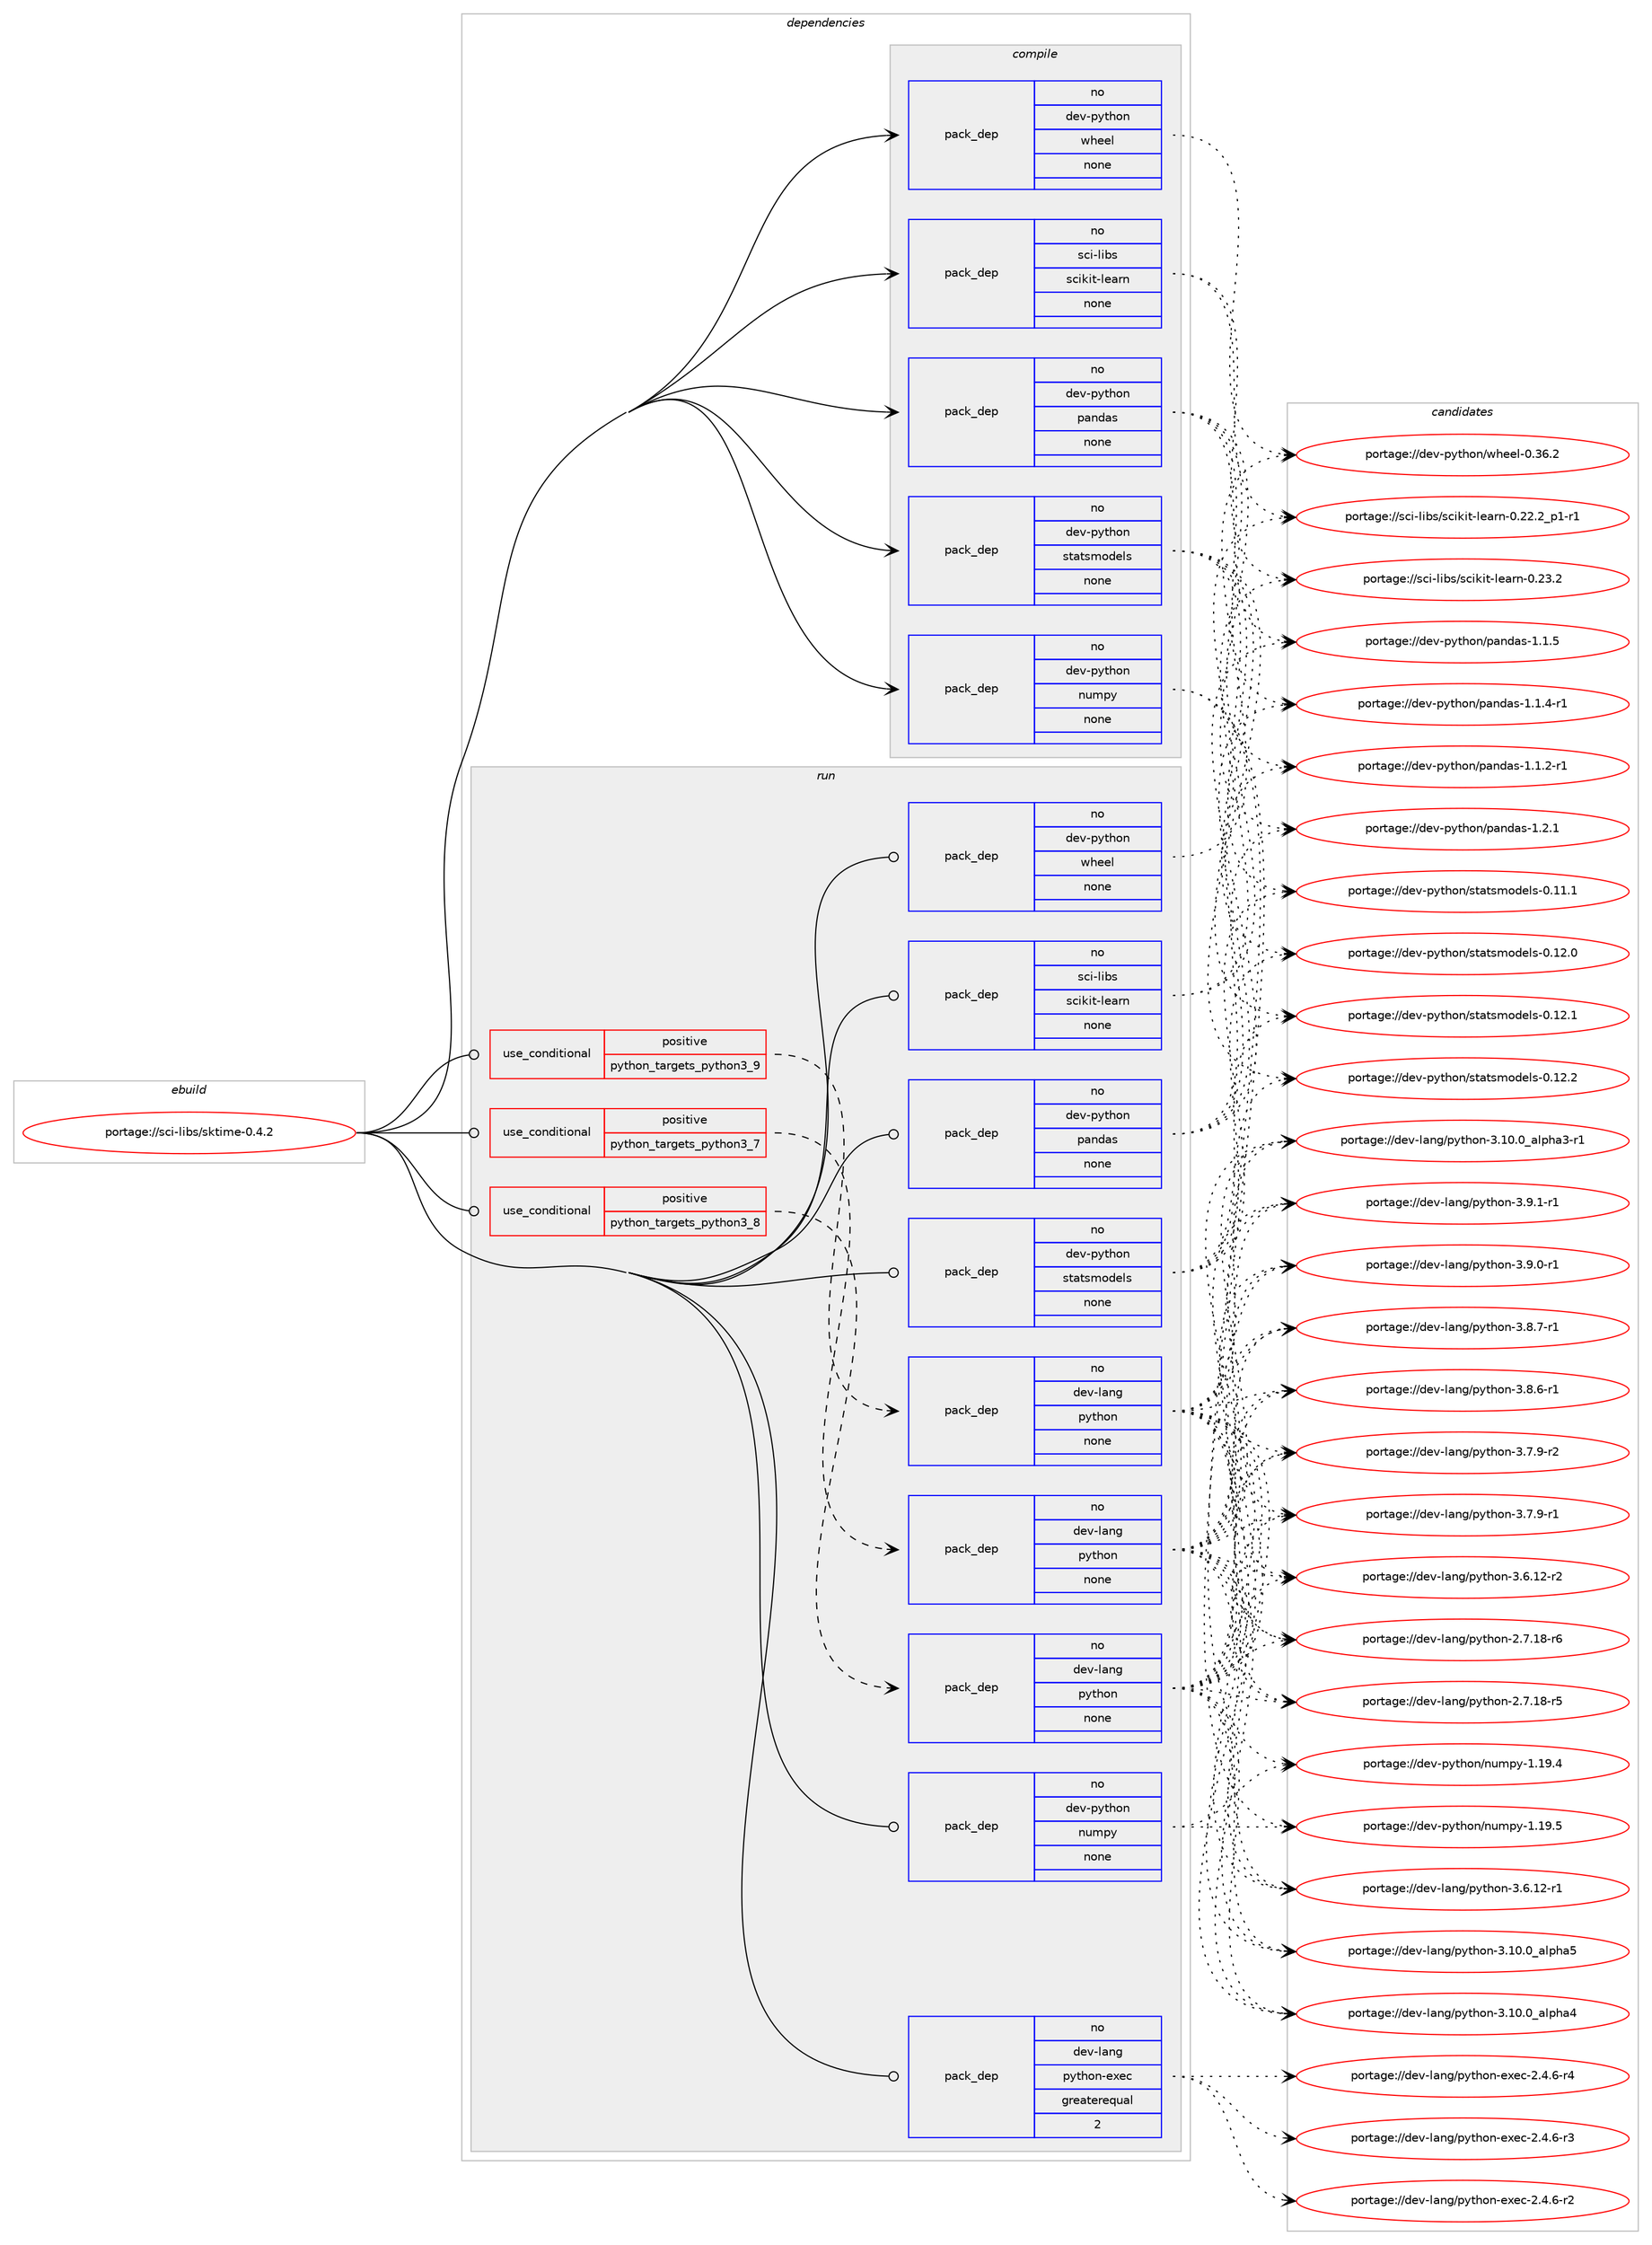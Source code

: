 digraph prolog {

# *************
# Graph options
# *************

newrank=true;
concentrate=true;
compound=true;
graph [rankdir=LR,fontname=Helvetica,fontsize=10,ranksep=1.5];#, ranksep=2.5, nodesep=0.2];
edge  [arrowhead=vee];
node  [fontname=Helvetica,fontsize=10];

# **********
# The ebuild
# **********

subgraph cluster_leftcol {
color=gray;
label=<<i>ebuild</i>>;
id [label="portage://sci-libs/sktime-0.4.2", color=red, width=4, href="../sci-libs/sktime-0.4.2.svg"];
}

# ****************
# The dependencies
# ****************

subgraph cluster_midcol {
color=gray;
label=<<i>dependencies</i>>;
subgraph cluster_compile {
fillcolor="#eeeeee";
style=filled;
label=<<i>compile</i>>;
subgraph pack11214 {
dependency16321 [label=<<TABLE BORDER="0" CELLBORDER="1" CELLSPACING="0" CELLPADDING="4" WIDTH="220"><TR><TD ROWSPAN="6" CELLPADDING="30">pack_dep</TD></TR><TR><TD WIDTH="110">no</TD></TR><TR><TD>dev-python</TD></TR><TR><TD>numpy</TD></TR><TR><TD>none</TD></TR><TR><TD></TD></TR></TABLE>>, shape=none, color=blue];
}
id:e -> dependency16321:w [weight=20,style="solid",arrowhead="vee"];
subgraph pack11215 {
dependency16322 [label=<<TABLE BORDER="0" CELLBORDER="1" CELLSPACING="0" CELLPADDING="4" WIDTH="220"><TR><TD ROWSPAN="6" CELLPADDING="30">pack_dep</TD></TR><TR><TD WIDTH="110">no</TD></TR><TR><TD>dev-python</TD></TR><TR><TD>pandas</TD></TR><TR><TD>none</TD></TR><TR><TD></TD></TR></TABLE>>, shape=none, color=blue];
}
id:e -> dependency16322:w [weight=20,style="solid",arrowhead="vee"];
subgraph pack11216 {
dependency16323 [label=<<TABLE BORDER="0" CELLBORDER="1" CELLSPACING="0" CELLPADDING="4" WIDTH="220"><TR><TD ROWSPAN="6" CELLPADDING="30">pack_dep</TD></TR><TR><TD WIDTH="110">no</TD></TR><TR><TD>dev-python</TD></TR><TR><TD>statsmodels</TD></TR><TR><TD>none</TD></TR><TR><TD></TD></TR></TABLE>>, shape=none, color=blue];
}
id:e -> dependency16323:w [weight=20,style="solid",arrowhead="vee"];
subgraph pack11217 {
dependency16324 [label=<<TABLE BORDER="0" CELLBORDER="1" CELLSPACING="0" CELLPADDING="4" WIDTH="220"><TR><TD ROWSPAN="6" CELLPADDING="30">pack_dep</TD></TR><TR><TD WIDTH="110">no</TD></TR><TR><TD>dev-python</TD></TR><TR><TD>wheel</TD></TR><TR><TD>none</TD></TR><TR><TD></TD></TR></TABLE>>, shape=none, color=blue];
}
id:e -> dependency16324:w [weight=20,style="solid",arrowhead="vee"];
subgraph pack11218 {
dependency16325 [label=<<TABLE BORDER="0" CELLBORDER="1" CELLSPACING="0" CELLPADDING="4" WIDTH="220"><TR><TD ROWSPAN="6" CELLPADDING="30">pack_dep</TD></TR><TR><TD WIDTH="110">no</TD></TR><TR><TD>sci-libs</TD></TR><TR><TD>scikit-learn</TD></TR><TR><TD>none</TD></TR><TR><TD></TD></TR></TABLE>>, shape=none, color=blue];
}
id:e -> dependency16325:w [weight=20,style="solid",arrowhead="vee"];
}
subgraph cluster_compileandrun {
fillcolor="#eeeeee";
style=filled;
label=<<i>compile and run</i>>;
}
subgraph cluster_run {
fillcolor="#eeeeee";
style=filled;
label=<<i>run</i>>;
subgraph cond4982 {
dependency16326 [label=<<TABLE BORDER="0" CELLBORDER="1" CELLSPACING="0" CELLPADDING="4"><TR><TD ROWSPAN="3" CELLPADDING="10">use_conditional</TD></TR><TR><TD>positive</TD></TR><TR><TD>python_targets_python3_7</TD></TR></TABLE>>, shape=none, color=red];
subgraph pack11219 {
dependency16327 [label=<<TABLE BORDER="0" CELLBORDER="1" CELLSPACING="0" CELLPADDING="4" WIDTH="220"><TR><TD ROWSPAN="6" CELLPADDING="30">pack_dep</TD></TR><TR><TD WIDTH="110">no</TD></TR><TR><TD>dev-lang</TD></TR><TR><TD>python</TD></TR><TR><TD>none</TD></TR><TR><TD></TD></TR></TABLE>>, shape=none, color=blue];
}
dependency16326:e -> dependency16327:w [weight=20,style="dashed",arrowhead="vee"];
}
id:e -> dependency16326:w [weight=20,style="solid",arrowhead="odot"];
subgraph cond4983 {
dependency16328 [label=<<TABLE BORDER="0" CELLBORDER="1" CELLSPACING="0" CELLPADDING="4"><TR><TD ROWSPAN="3" CELLPADDING="10">use_conditional</TD></TR><TR><TD>positive</TD></TR><TR><TD>python_targets_python3_8</TD></TR></TABLE>>, shape=none, color=red];
subgraph pack11220 {
dependency16329 [label=<<TABLE BORDER="0" CELLBORDER="1" CELLSPACING="0" CELLPADDING="4" WIDTH="220"><TR><TD ROWSPAN="6" CELLPADDING="30">pack_dep</TD></TR><TR><TD WIDTH="110">no</TD></TR><TR><TD>dev-lang</TD></TR><TR><TD>python</TD></TR><TR><TD>none</TD></TR><TR><TD></TD></TR></TABLE>>, shape=none, color=blue];
}
dependency16328:e -> dependency16329:w [weight=20,style="dashed",arrowhead="vee"];
}
id:e -> dependency16328:w [weight=20,style="solid",arrowhead="odot"];
subgraph cond4984 {
dependency16330 [label=<<TABLE BORDER="0" CELLBORDER="1" CELLSPACING="0" CELLPADDING="4"><TR><TD ROWSPAN="3" CELLPADDING="10">use_conditional</TD></TR><TR><TD>positive</TD></TR><TR><TD>python_targets_python3_9</TD></TR></TABLE>>, shape=none, color=red];
subgraph pack11221 {
dependency16331 [label=<<TABLE BORDER="0" CELLBORDER="1" CELLSPACING="0" CELLPADDING="4" WIDTH="220"><TR><TD ROWSPAN="6" CELLPADDING="30">pack_dep</TD></TR><TR><TD WIDTH="110">no</TD></TR><TR><TD>dev-lang</TD></TR><TR><TD>python</TD></TR><TR><TD>none</TD></TR><TR><TD></TD></TR></TABLE>>, shape=none, color=blue];
}
dependency16330:e -> dependency16331:w [weight=20,style="dashed",arrowhead="vee"];
}
id:e -> dependency16330:w [weight=20,style="solid",arrowhead="odot"];
subgraph pack11222 {
dependency16332 [label=<<TABLE BORDER="0" CELLBORDER="1" CELLSPACING="0" CELLPADDING="4" WIDTH="220"><TR><TD ROWSPAN="6" CELLPADDING="30">pack_dep</TD></TR><TR><TD WIDTH="110">no</TD></TR><TR><TD>dev-lang</TD></TR><TR><TD>python-exec</TD></TR><TR><TD>greaterequal</TD></TR><TR><TD>2</TD></TR></TABLE>>, shape=none, color=blue];
}
id:e -> dependency16332:w [weight=20,style="solid",arrowhead="odot"];
subgraph pack11223 {
dependency16333 [label=<<TABLE BORDER="0" CELLBORDER="1" CELLSPACING="0" CELLPADDING="4" WIDTH="220"><TR><TD ROWSPAN="6" CELLPADDING="30">pack_dep</TD></TR><TR><TD WIDTH="110">no</TD></TR><TR><TD>dev-python</TD></TR><TR><TD>numpy</TD></TR><TR><TD>none</TD></TR><TR><TD></TD></TR></TABLE>>, shape=none, color=blue];
}
id:e -> dependency16333:w [weight=20,style="solid",arrowhead="odot"];
subgraph pack11224 {
dependency16334 [label=<<TABLE BORDER="0" CELLBORDER="1" CELLSPACING="0" CELLPADDING="4" WIDTH="220"><TR><TD ROWSPAN="6" CELLPADDING="30">pack_dep</TD></TR><TR><TD WIDTH="110">no</TD></TR><TR><TD>dev-python</TD></TR><TR><TD>pandas</TD></TR><TR><TD>none</TD></TR><TR><TD></TD></TR></TABLE>>, shape=none, color=blue];
}
id:e -> dependency16334:w [weight=20,style="solid",arrowhead="odot"];
subgraph pack11225 {
dependency16335 [label=<<TABLE BORDER="0" CELLBORDER="1" CELLSPACING="0" CELLPADDING="4" WIDTH="220"><TR><TD ROWSPAN="6" CELLPADDING="30">pack_dep</TD></TR><TR><TD WIDTH="110">no</TD></TR><TR><TD>dev-python</TD></TR><TR><TD>statsmodels</TD></TR><TR><TD>none</TD></TR><TR><TD></TD></TR></TABLE>>, shape=none, color=blue];
}
id:e -> dependency16335:w [weight=20,style="solid",arrowhead="odot"];
subgraph pack11226 {
dependency16336 [label=<<TABLE BORDER="0" CELLBORDER="1" CELLSPACING="0" CELLPADDING="4" WIDTH="220"><TR><TD ROWSPAN="6" CELLPADDING="30">pack_dep</TD></TR><TR><TD WIDTH="110">no</TD></TR><TR><TD>dev-python</TD></TR><TR><TD>wheel</TD></TR><TR><TD>none</TD></TR><TR><TD></TD></TR></TABLE>>, shape=none, color=blue];
}
id:e -> dependency16336:w [weight=20,style="solid",arrowhead="odot"];
subgraph pack11227 {
dependency16337 [label=<<TABLE BORDER="0" CELLBORDER="1" CELLSPACING="0" CELLPADDING="4" WIDTH="220"><TR><TD ROWSPAN="6" CELLPADDING="30">pack_dep</TD></TR><TR><TD WIDTH="110">no</TD></TR><TR><TD>sci-libs</TD></TR><TR><TD>scikit-learn</TD></TR><TR><TD>none</TD></TR><TR><TD></TD></TR></TABLE>>, shape=none, color=blue];
}
id:e -> dependency16337:w [weight=20,style="solid",arrowhead="odot"];
}
}

# **************
# The candidates
# **************

subgraph cluster_choices {
rank=same;
color=gray;
label=<<i>candidates</i>>;

subgraph choice11214 {
color=black;
nodesep=1;
choice100101118451121211161041111104711011710911212145494649574653 [label="portage://dev-python/numpy-1.19.5", color=red, width=4,href="../dev-python/numpy-1.19.5.svg"];
choice100101118451121211161041111104711011710911212145494649574652 [label="portage://dev-python/numpy-1.19.4", color=red, width=4,href="../dev-python/numpy-1.19.4.svg"];
dependency16321:e -> choice100101118451121211161041111104711011710911212145494649574653:w [style=dotted,weight="100"];
dependency16321:e -> choice100101118451121211161041111104711011710911212145494649574652:w [style=dotted,weight="100"];
}
subgraph choice11215 {
color=black;
nodesep=1;
choice10010111845112121116104111110471129711010097115454946504649 [label="portage://dev-python/pandas-1.2.1", color=red, width=4,href="../dev-python/pandas-1.2.1.svg"];
choice10010111845112121116104111110471129711010097115454946494653 [label="portage://dev-python/pandas-1.1.5", color=red, width=4,href="../dev-python/pandas-1.1.5.svg"];
choice100101118451121211161041111104711297110100971154549464946524511449 [label="portage://dev-python/pandas-1.1.4-r1", color=red, width=4,href="../dev-python/pandas-1.1.4-r1.svg"];
choice100101118451121211161041111104711297110100971154549464946504511449 [label="portage://dev-python/pandas-1.1.2-r1", color=red, width=4,href="../dev-python/pandas-1.1.2-r1.svg"];
dependency16322:e -> choice10010111845112121116104111110471129711010097115454946504649:w [style=dotted,weight="100"];
dependency16322:e -> choice10010111845112121116104111110471129711010097115454946494653:w [style=dotted,weight="100"];
dependency16322:e -> choice100101118451121211161041111104711297110100971154549464946524511449:w [style=dotted,weight="100"];
dependency16322:e -> choice100101118451121211161041111104711297110100971154549464946504511449:w [style=dotted,weight="100"];
}
subgraph choice11216 {
color=black;
nodesep=1;
choice10010111845112121116104111110471151169711611510911110010110811545484649504650 [label="portage://dev-python/statsmodels-0.12.2", color=red, width=4,href="../dev-python/statsmodels-0.12.2.svg"];
choice10010111845112121116104111110471151169711611510911110010110811545484649504649 [label="portage://dev-python/statsmodels-0.12.1", color=red, width=4,href="../dev-python/statsmodels-0.12.1.svg"];
choice10010111845112121116104111110471151169711611510911110010110811545484649504648 [label="portage://dev-python/statsmodels-0.12.0", color=red, width=4,href="../dev-python/statsmodels-0.12.0.svg"];
choice10010111845112121116104111110471151169711611510911110010110811545484649494649 [label="portage://dev-python/statsmodels-0.11.1", color=red, width=4,href="../dev-python/statsmodels-0.11.1.svg"];
dependency16323:e -> choice10010111845112121116104111110471151169711611510911110010110811545484649504650:w [style=dotted,weight="100"];
dependency16323:e -> choice10010111845112121116104111110471151169711611510911110010110811545484649504649:w [style=dotted,weight="100"];
dependency16323:e -> choice10010111845112121116104111110471151169711611510911110010110811545484649504648:w [style=dotted,weight="100"];
dependency16323:e -> choice10010111845112121116104111110471151169711611510911110010110811545484649494649:w [style=dotted,weight="100"];
}
subgraph choice11217 {
color=black;
nodesep=1;
choice100101118451121211161041111104711910410110110845484651544650 [label="portage://dev-python/wheel-0.36.2", color=red, width=4,href="../dev-python/wheel-0.36.2.svg"];
dependency16324:e -> choice100101118451121211161041111104711910410110110845484651544650:w [style=dotted,weight="100"];
}
subgraph choice11218 {
color=black;
nodesep=1;
choice1159910545108105981154711599105107105116451081019711411045484650514650 [label="portage://sci-libs/scikit-learn-0.23.2", color=red, width=4,href="../sci-libs/scikit-learn-0.23.2.svg"];
choice115991054510810598115471159910510710511645108101971141104548465050465095112494511449 [label="portage://sci-libs/scikit-learn-0.22.2_p1-r1", color=red, width=4,href="../sci-libs/scikit-learn-0.22.2_p1-r1.svg"];
dependency16325:e -> choice1159910545108105981154711599105107105116451081019711411045484650514650:w [style=dotted,weight="100"];
dependency16325:e -> choice115991054510810598115471159910510710511645108101971141104548465050465095112494511449:w [style=dotted,weight="100"];
}
subgraph choice11219 {
color=black;
nodesep=1;
choice1001011184510897110103471121211161041111104551465746494511449 [label="portage://dev-lang/python-3.9.1-r1", color=red, width=4,href="../dev-lang/python-3.9.1-r1.svg"];
choice1001011184510897110103471121211161041111104551465746484511449 [label="portage://dev-lang/python-3.9.0-r1", color=red, width=4,href="../dev-lang/python-3.9.0-r1.svg"];
choice1001011184510897110103471121211161041111104551465646554511449 [label="portage://dev-lang/python-3.8.7-r1", color=red, width=4,href="../dev-lang/python-3.8.7-r1.svg"];
choice1001011184510897110103471121211161041111104551465646544511449 [label="portage://dev-lang/python-3.8.6-r1", color=red, width=4,href="../dev-lang/python-3.8.6-r1.svg"];
choice1001011184510897110103471121211161041111104551465546574511450 [label="portage://dev-lang/python-3.7.9-r2", color=red, width=4,href="../dev-lang/python-3.7.9-r2.svg"];
choice1001011184510897110103471121211161041111104551465546574511449 [label="portage://dev-lang/python-3.7.9-r1", color=red, width=4,href="../dev-lang/python-3.7.9-r1.svg"];
choice100101118451089711010347112121116104111110455146544649504511450 [label="portage://dev-lang/python-3.6.12-r2", color=red, width=4,href="../dev-lang/python-3.6.12-r2.svg"];
choice100101118451089711010347112121116104111110455146544649504511449 [label="portage://dev-lang/python-3.6.12-r1", color=red, width=4,href="../dev-lang/python-3.6.12-r1.svg"];
choice1001011184510897110103471121211161041111104551464948464895971081121049753 [label="portage://dev-lang/python-3.10.0_alpha5", color=red, width=4,href="../dev-lang/python-3.10.0_alpha5.svg"];
choice1001011184510897110103471121211161041111104551464948464895971081121049752 [label="portage://dev-lang/python-3.10.0_alpha4", color=red, width=4,href="../dev-lang/python-3.10.0_alpha4.svg"];
choice10010111845108971101034711212111610411111045514649484648959710811210497514511449 [label="portage://dev-lang/python-3.10.0_alpha3-r1", color=red, width=4,href="../dev-lang/python-3.10.0_alpha3-r1.svg"];
choice100101118451089711010347112121116104111110455046554649564511454 [label="portage://dev-lang/python-2.7.18-r6", color=red, width=4,href="../dev-lang/python-2.7.18-r6.svg"];
choice100101118451089711010347112121116104111110455046554649564511453 [label="portage://dev-lang/python-2.7.18-r5", color=red, width=4,href="../dev-lang/python-2.7.18-r5.svg"];
dependency16327:e -> choice1001011184510897110103471121211161041111104551465746494511449:w [style=dotted,weight="100"];
dependency16327:e -> choice1001011184510897110103471121211161041111104551465746484511449:w [style=dotted,weight="100"];
dependency16327:e -> choice1001011184510897110103471121211161041111104551465646554511449:w [style=dotted,weight="100"];
dependency16327:e -> choice1001011184510897110103471121211161041111104551465646544511449:w [style=dotted,weight="100"];
dependency16327:e -> choice1001011184510897110103471121211161041111104551465546574511450:w [style=dotted,weight="100"];
dependency16327:e -> choice1001011184510897110103471121211161041111104551465546574511449:w [style=dotted,weight="100"];
dependency16327:e -> choice100101118451089711010347112121116104111110455146544649504511450:w [style=dotted,weight="100"];
dependency16327:e -> choice100101118451089711010347112121116104111110455146544649504511449:w [style=dotted,weight="100"];
dependency16327:e -> choice1001011184510897110103471121211161041111104551464948464895971081121049753:w [style=dotted,weight="100"];
dependency16327:e -> choice1001011184510897110103471121211161041111104551464948464895971081121049752:w [style=dotted,weight="100"];
dependency16327:e -> choice10010111845108971101034711212111610411111045514649484648959710811210497514511449:w [style=dotted,weight="100"];
dependency16327:e -> choice100101118451089711010347112121116104111110455046554649564511454:w [style=dotted,weight="100"];
dependency16327:e -> choice100101118451089711010347112121116104111110455046554649564511453:w [style=dotted,weight="100"];
}
subgraph choice11220 {
color=black;
nodesep=1;
choice1001011184510897110103471121211161041111104551465746494511449 [label="portage://dev-lang/python-3.9.1-r1", color=red, width=4,href="../dev-lang/python-3.9.1-r1.svg"];
choice1001011184510897110103471121211161041111104551465746484511449 [label="portage://dev-lang/python-3.9.0-r1", color=red, width=4,href="../dev-lang/python-3.9.0-r1.svg"];
choice1001011184510897110103471121211161041111104551465646554511449 [label="portage://dev-lang/python-3.8.7-r1", color=red, width=4,href="../dev-lang/python-3.8.7-r1.svg"];
choice1001011184510897110103471121211161041111104551465646544511449 [label="portage://dev-lang/python-3.8.6-r1", color=red, width=4,href="../dev-lang/python-3.8.6-r1.svg"];
choice1001011184510897110103471121211161041111104551465546574511450 [label="portage://dev-lang/python-3.7.9-r2", color=red, width=4,href="../dev-lang/python-3.7.9-r2.svg"];
choice1001011184510897110103471121211161041111104551465546574511449 [label="portage://dev-lang/python-3.7.9-r1", color=red, width=4,href="../dev-lang/python-3.7.9-r1.svg"];
choice100101118451089711010347112121116104111110455146544649504511450 [label="portage://dev-lang/python-3.6.12-r2", color=red, width=4,href="../dev-lang/python-3.6.12-r2.svg"];
choice100101118451089711010347112121116104111110455146544649504511449 [label="portage://dev-lang/python-3.6.12-r1", color=red, width=4,href="../dev-lang/python-3.6.12-r1.svg"];
choice1001011184510897110103471121211161041111104551464948464895971081121049753 [label="portage://dev-lang/python-3.10.0_alpha5", color=red, width=4,href="../dev-lang/python-3.10.0_alpha5.svg"];
choice1001011184510897110103471121211161041111104551464948464895971081121049752 [label="portage://dev-lang/python-3.10.0_alpha4", color=red, width=4,href="../dev-lang/python-3.10.0_alpha4.svg"];
choice10010111845108971101034711212111610411111045514649484648959710811210497514511449 [label="portage://dev-lang/python-3.10.0_alpha3-r1", color=red, width=4,href="../dev-lang/python-3.10.0_alpha3-r1.svg"];
choice100101118451089711010347112121116104111110455046554649564511454 [label="portage://dev-lang/python-2.7.18-r6", color=red, width=4,href="../dev-lang/python-2.7.18-r6.svg"];
choice100101118451089711010347112121116104111110455046554649564511453 [label="portage://dev-lang/python-2.7.18-r5", color=red, width=4,href="../dev-lang/python-2.7.18-r5.svg"];
dependency16329:e -> choice1001011184510897110103471121211161041111104551465746494511449:w [style=dotted,weight="100"];
dependency16329:e -> choice1001011184510897110103471121211161041111104551465746484511449:w [style=dotted,weight="100"];
dependency16329:e -> choice1001011184510897110103471121211161041111104551465646554511449:w [style=dotted,weight="100"];
dependency16329:e -> choice1001011184510897110103471121211161041111104551465646544511449:w [style=dotted,weight="100"];
dependency16329:e -> choice1001011184510897110103471121211161041111104551465546574511450:w [style=dotted,weight="100"];
dependency16329:e -> choice1001011184510897110103471121211161041111104551465546574511449:w [style=dotted,weight="100"];
dependency16329:e -> choice100101118451089711010347112121116104111110455146544649504511450:w [style=dotted,weight="100"];
dependency16329:e -> choice100101118451089711010347112121116104111110455146544649504511449:w [style=dotted,weight="100"];
dependency16329:e -> choice1001011184510897110103471121211161041111104551464948464895971081121049753:w [style=dotted,weight="100"];
dependency16329:e -> choice1001011184510897110103471121211161041111104551464948464895971081121049752:w [style=dotted,weight="100"];
dependency16329:e -> choice10010111845108971101034711212111610411111045514649484648959710811210497514511449:w [style=dotted,weight="100"];
dependency16329:e -> choice100101118451089711010347112121116104111110455046554649564511454:w [style=dotted,weight="100"];
dependency16329:e -> choice100101118451089711010347112121116104111110455046554649564511453:w [style=dotted,weight="100"];
}
subgraph choice11221 {
color=black;
nodesep=1;
choice1001011184510897110103471121211161041111104551465746494511449 [label="portage://dev-lang/python-3.9.1-r1", color=red, width=4,href="../dev-lang/python-3.9.1-r1.svg"];
choice1001011184510897110103471121211161041111104551465746484511449 [label="portage://dev-lang/python-3.9.0-r1", color=red, width=4,href="../dev-lang/python-3.9.0-r1.svg"];
choice1001011184510897110103471121211161041111104551465646554511449 [label="portage://dev-lang/python-3.8.7-r1", color=red, width=4,href="../dev-lang/python-3.8.7-r1.svg"];
choice1001011184510897110103471121211161041111104551465646544511449 [label="portage://dev-lang/python-3.8.6-r1", color=red, width=4,href="../dev-lang/python-3.8.6-r1.svg"];
choice1001011184510897110103471121211161041111104551465546574511450 [label="portage://dev-lang/python-3.7.9-r2", color=red, width=4,href="../dev-lang/python-3.7.9-r2.svg"];
choice1001011184510897110103471121211161041111104551465546574511449 [label="portage://dev-lang/python-3.7.9-r1", color=red, width=4,href="../dev-lang/python-3.7.9-r1.svg"];
choice100101118451089711010347112121116104111110455146544649504511450 [label="portage://dev-lang/python-3.6.12-r2", color=red, width=4,href="../dev-lang/python-3.6.12-r2.svg"];
choice100101118451089711010347112121116104111110455146544649504511449 [label="portage://dev-lang/python-3.6.12-r1", color=red, width=4,href="../dev-lang/python-3.6.12-r1.svg"];
choice1001011184510897110103471121211161041111104551464948464895971081121049753 [label="portage://dev-lang/python-3.10.0_alpha5", color=red, width=4,href="../dev-lang/python-3.10.0_alpha5.svg"];
choice1001011184510897110103471121211161041111104551464948464895971081121049752 [label="portage://dev-lang/python-3.10.0_alpha4", color=red, width=4,href="../dev-lang/python-3.10.0_alpha4.svg"];
choice10010111845108971101034711212111610411111045514649484648959710811210497514511449 [label="portage://dev-lang/python-3.10.0_alpha3-r1", color=red, width=4,href="../dev-lang/python-3.10.0_alpha3-r1.svg"];
choice100101118451089711010347112121116104111110455046554649564511454 [label="portage://dev-lang/python-2.7.18-r6", color=red, width=4,href="../dev-lang/python-2.7.18-r6.svg"];
choice100101118451089711010347112121116104111110455046554649564511453 [label="portage://dev-lang/python-2.7.18-r5", color=red, width=4,href="../dev-lang/python-2.7.18-r5.svg"];
dependency16331:e -> choice1001011184510897110103471121211161041111104551465746494511449:w [style=dotted,weight="100"];
dependency16331:e -> choice1001011184510897110103471121211161041111104551465746484511449:w [style=dotted,weight="100"];
dependency16331:e -> choice1001011184510897110103471121211161041111104551465646554511449:w [style=dotted,weight="100"];
dependency16331:e -> choice1001011184510897110103471121211161041111104551465646544511449:w [style=dotted,weight="100"];
dependency16331:e -> choice1001011184510897110103471121211161041111104551465546574511450:w [style=dotted,weight="100"];
dependency16331:e -> choice1001011184510897110103471121211161041111104551465546574511449:w [style=dotted,weight="100"];
dependency16331:e -> choice100101118451089711010347112121116104111110455146544649504511450:w [style=dotted,weight="100"];
dependency16331:e -> choice100101118451089711010347112121116104111110455146544649504511449:w [style=dotted,weight="100"];
dependency16331:e -> choice1001011184510897110103471121211161041111104551464948464895971081121049753:w [style=dotted,weight="100"];
dependency16331:e -> choice1001011184510897110103471121211161041111104551464948464895971081121049752:w [style=dotted,weight="100"];
dependency16331:e -> choice10010111845108971101034711212111610411111045514649484648959710811210497514511449:w [style=dotted,weight="100"];
dependency16331:e -> choice100101118451089711010347112121116104111110455046554649564511454:w [style=dotted,weight="100"];
dependency16331:e -> choice100101118451089711010347112121116104111110455046554649564511453:w [style=dotted,weight="100"];
}
subgraph choice11222 {
color=black;
nodesep=1;
choice10010111845108971101034711212111610411111045101120101994550465246544511452 [label="portage://dev-lang/python-exec-2.4.6-r4", color=red, width=4,href="../dev-lang/python-exec-2.4.6-r4.svg"];
choice10010111845108971101034711212111610411111045101120101994550465246544511451 [label="portage://dev-lang/python-exec-2.4.6-r3", color=red, width=4,href="../dev-lang/python-exec-2.4.6-r3.svg"];
choice10010111845108971101034711212111610411111045101120101994550465246544511450 [label="portage://dev-lang/python-exec-2.4.6-r2", color=red, width=4,href="../dev-lang/python-exec-2.4.6-r2.svg"];
dependency16332:e -> choice10010111845108971101034711212111610411111045101120101994550465246544511452:w [style=dotted,weight="100"];
dependency16332:e -> choice10010111845108971101034711212111610411111045101120101994550465246544511451:w [style=dotted,weight="100"];
dependency16332:e -> choice10010111845108971101034711212111610411111045101120101994550465246544511450:w [style=dotted,weight="100"];
}
subgraph choice11223 {
color=black;
nodesep=1;
choice100101118451121211161041111104711011710911212145494649574653 [label="portage://dev-python/numpy-1.19.5", color=red, width=4,href="../dev-python/numpy-1.19.5.svg"];
choice100101118451121211161041111104711011710911212145494649574652 [label="portage://dev-python/numpy-1.19.4", color=red, width=4,href="../dev-python/numpy-1.19.4.svg"];
dependency16333:e -> choice100101118451121211161041111104711011710911212145494649574653:w [style=dotted,weight="100"];
dependency16333:e -> choice100101118451121211161041111104711011710911212145494649574652:w [style=dotted,weight="100"];
}
subgraph choice11224 {
color=black;
nodesep=1;
choice10010111845112121116104111110471129711010097115454946504649 [label="portage://dev-python/pandas-1.2.1", color=red, width=4,href="../dev-python/pandas-1.2.1.svg"];
choice10010111845112121116104111110471129711010097115454946494653 [label="portage://dev-python/pandas-1.1.5", color=red, width=4,href="../dev-python/pandas-1.1.5.svg"];
choice100101118451121211161041111104711297110100971154549464946524511449 [label="portage://dev-python/pandas-1.1.4-r1", color=red, width=4,href="../dev-python/pandas-1.1.4-r1.svg"];
choice100101118451121211161041111104711297110100971154549464946504511449 [label="portage://dev-python/pandas-1.1.2-r1", color=red, width=4,href="../dev-python/pandas-1.1.2-r1.svg"];
dependency16334:e -> choice10010111845112121116104111110471129711010097115454946504649:w [style=dotted,weight="100"];
dependency16334:e -> choice10010111845112121116104111110471129711010097115454946494653:w [style=dotted,weight="100"];
dependency16334:e -> choice100101118451121211161041111104711297110100971154549464946524511449:w [style=dotted,weight="100"];
dependency16334:e -> choice100101118451121211161041111104711297110100971154549464946504511449:w [style=dotted,weight="100"];
}
subgraph choice11225 {
color=black;
nodesep=1;
choice10010111845112121116104111110471151169711611510911110010110811545484649504650 [label="portage://dev-python/statsmodels-0.12.2", color=red, width=4,href="../dev-python/statsmodels-0.12.2.svg"];
choice10010111845112121116104111110471151169711611510911110010110811545484649504649 [label="portage://dev-python/statsmodels-0.12.1", color=red, width=4,href="../dev-python/statsmodels-0.12.1.svg"];
choice10010111845112121116104111110471151169711611510911110010110811545484649504648 [label="portage://dev-python/statsmodels-0.12.0", color=red, width=4,href="../dev-python/statsmodels-0.12.0.svg"];
choice10010111845112121116104111110471151169711611510911110010110811545484649494649 [label="portage://dev-python/statsmodels-0.11.1", color=red, width=4,href="../dev-python/statsmodels-0.11.1.svg"];
dependency16335:e -> choice10010111845112121116104111110471151169711611510911110010110811545484649504650:w [style=dotted,weight="100"];
dependency16335:e -> choice10010111845112121116104111110471151169711611510911110010110811545484649504649:w [style=dotted,weight="100"];
dependency16335:e -> choice10010111845112121116104111110471151169711611510911110010110811545484649504648:w [style=dotted,weight="100"];
dependency16335:e -> choice10010111845112121116104111110471151169711611510911110010110811545484649494649:w [style=dotted,weight="100"];
}
subgraph choice11226 {
color=black;
nodesep=1;
choice100101118451121211161041111104711910410110110845484651544650 [label="portage://dev-python/wheel-0.36.2", color=red, width=4,href="../dev-python/wheel-0.36.2.svg"];
dependency16336:e -> choice100101118451121211161041111104711910410110110845484651544650:w [style=dotted,weight="100"];
}
subgraph choice11227 {
color=black;
nodesep=1;
choice1159910545108105981154711599105107105116451081019711411045484650514650 [label="portage://sci-libs/scikit-learn-0.23.2", color=red, width=4,href="../sci-libs/scikit-learn-0.23.2.svg"];
choice115991054510810598115471159910510710511645108101971141104548465050465095112494511449 [label="portage://sci-libs/scikit-learn-0.22.2_p1-r1", color=red, width=4,href="../sci-libs/scikit-learn-0.22.2_p1-r1.svg"];
dependency16337:e -> choice1159910545108105981154711599105107105116451081019711411045484650514650:w [style=dotted,weight="100"];
dependency16337:e -> choice115991054510810598115471159910510710511645108101971141104548465050465095112494511449:w [style=dotted,weight="100"];
}
}

}
